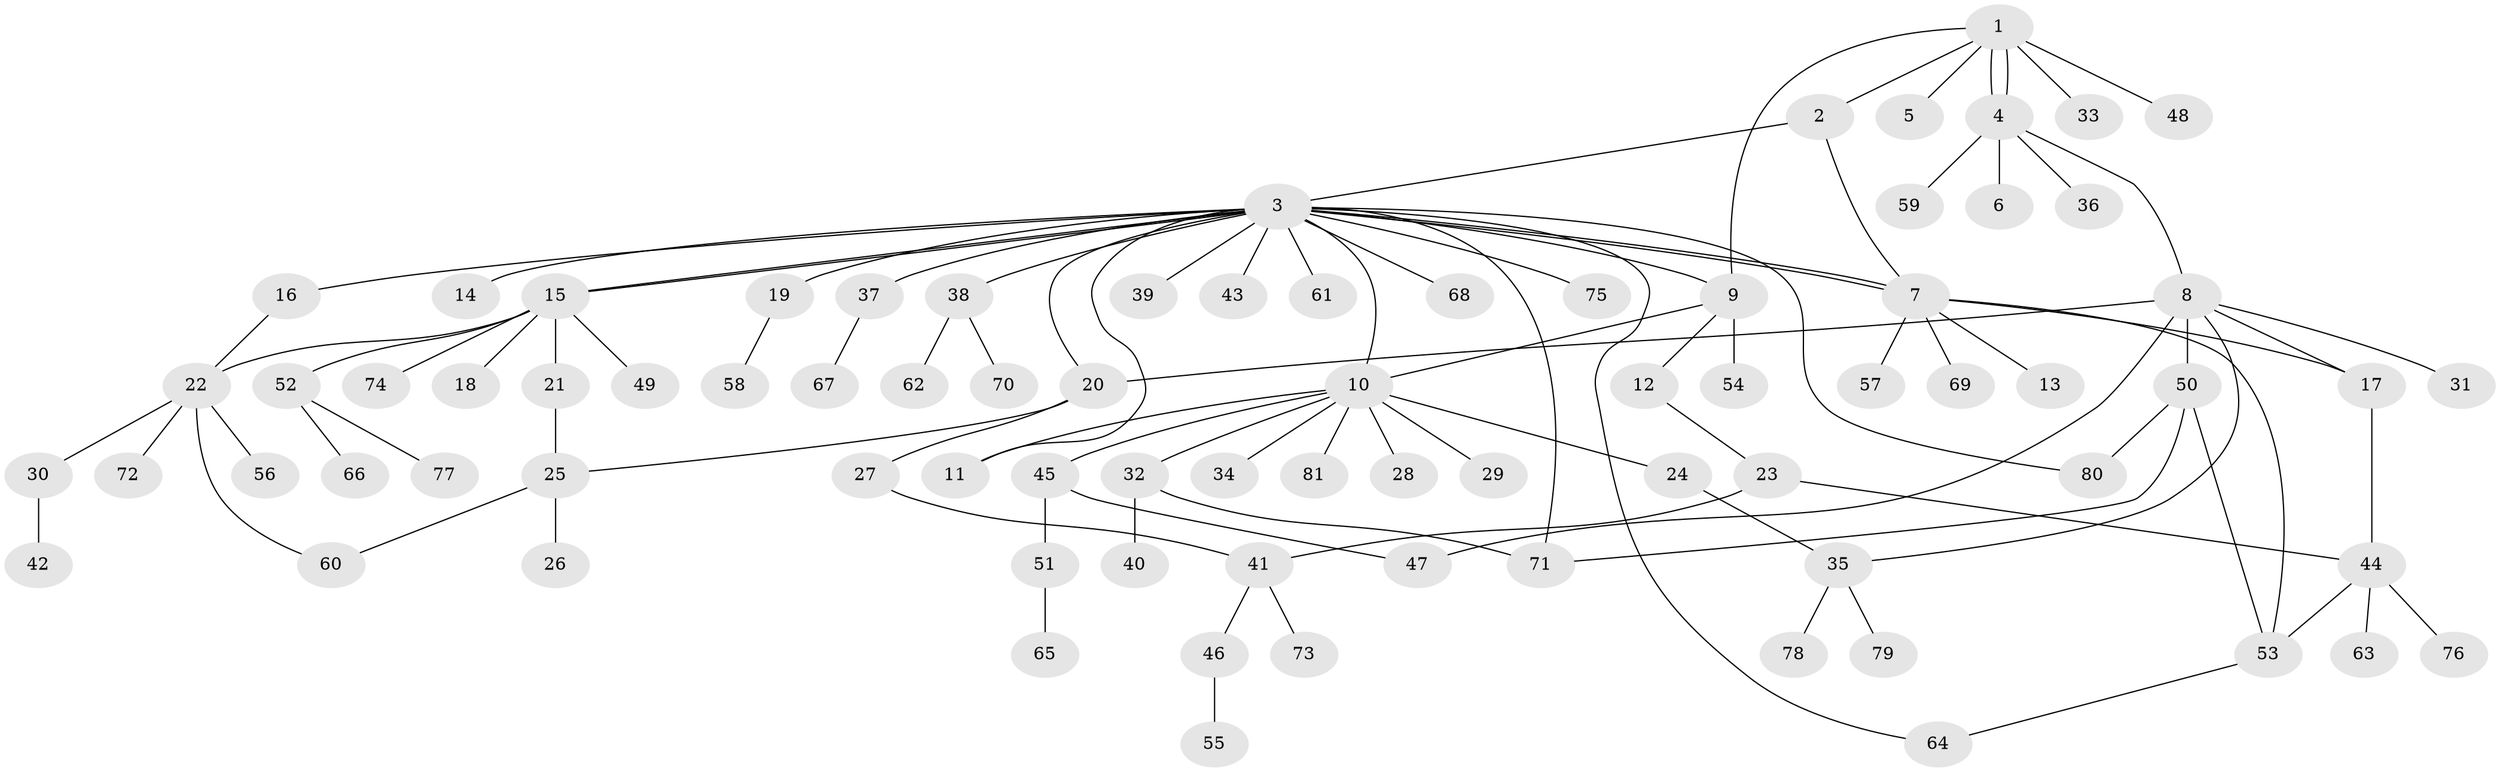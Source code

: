 // coarse degree distribution, {16: 0.017857142857142856, 1: 0.6964285714285714, 7: 0.017857142857142856, 4: 0.03571428571428571, 2: 0.10714285714285714, 5: 0.017857142857142856, 13: 0.017857142857142856, 3: 0.03571428571428571, 10: 0.03571428571428571, 6: 0.017857142857142856}
// Generated by graph-tools (version 1.1) at 2025/52/03/04/25 21:52:04]
// undirected, 81 vertices, 102 edges
graph export_dot {
graph [start="1"]
  node [color=gray90,style=filled];
  1;
  2;
  3;
  4;
  5;
  6;
  7;
  8;
  9;
  10;
  11;
  12;
  13;
  14;
  15;
  16;
  17;
  18;
  19;
  20;
  21;
  22;
  23;
  24;
  25;
  26;
  27;
  28;
  29;
  30;
  31;
  32;
  33;
  34;
  35;
  36;
  37;
  38;
  39;
  40;
  41;
  42;
  43;
  44;
  45;
  46;
  47;
  48;
  49;
  50;
  51;
  52;
  53;
  54;
  55;
  56;
  57;
  58;
  59;
  60;
  61;
  62;
  63;
  64;
  65;
  66;
  67;
  68;
  69;
  70;
  71;
  72;
  73;
  74;
  75;
  76;
  77;
  78;
  79;
  80;
  81;
  1 -- 2;
  1 -- 4;
  1 -- 4;
  1 -- 5;
  1 -- 9;
  1 -- 33;
  1 -- 48;
  2 -- 3;
  2 -- 7;
  3 -- 7;
  3 -- 7;
  3 -- 9;
  3 -- 10;
  3 -- 11;
  3 -- 14;
  3 -- 15;
  3 -- 15;
  3 -- 16;
  3 -- 19;
  3 -- 20;
  3 -- 37;
  3 -- 38;
  3 -- 39;
  3 -- 43;
  3 -- 61;
  3 -- 64;
  3 -- 68;
  3 -- 71;
  3 -- 75;
  3 -- 80;
  4 -- 6;
  4 -- 8;
  4 -- 36;
  4 -- 59;
  7 -- 13;
  7 -- 17;
  7 -- 53;
  7 -- 57;
  7 -- 69;
  8 -- 17;
  8 -- 20;
  8 -- 31;
  8 -- 35;
  8 -- 47;
  8 -- 50;
  9 -- 10;
  9 -- 12;
  9 -- 54;
  10 -- 11;
  10 -- 24;
  10 -- 28;
  10 -- 29;
  10 -- 32;
  10 -- 34;
  10 -- 45;
  10 -- 81;
  12 -- 23;
  15 -- 18;
  15 -- 21;
  15 -- 22;
  15 -- 49;
  15 -- 52;
  15 -- 74;
  16 -- 22;
  17 -- 44;
  19 -- 58;
  20 -- 25;
  20 -- 27;
  21 -- 25;
  22 -- 30;
  22 -- 56;
  22 -- 60;
  22 -- 72;
  23 -- 41;
  23 -- 44;
  24 -- 35;
  25 -- 26;
  25 -- 60;
  27 -- 41;
  30 -- 42;
  32 -- 40;
  32 -- 71;
  35 -- 78;
  35 -- 79;
  37 -- 67;
  38 -- 62;
  38 -- 70;
  41 -- 46;
  41 -- 73;
  44 -- 53;
  44 -- 63;
  44 -- 76;
  45 -- 47;
  45 -- 51;
  46 -- 55;
  50 -- 53;
  50 -- 71;
  50 -- 80;
  51 -- 65;
  52 -- 66;
  52 -- 77;
  53 -- 64;
}
